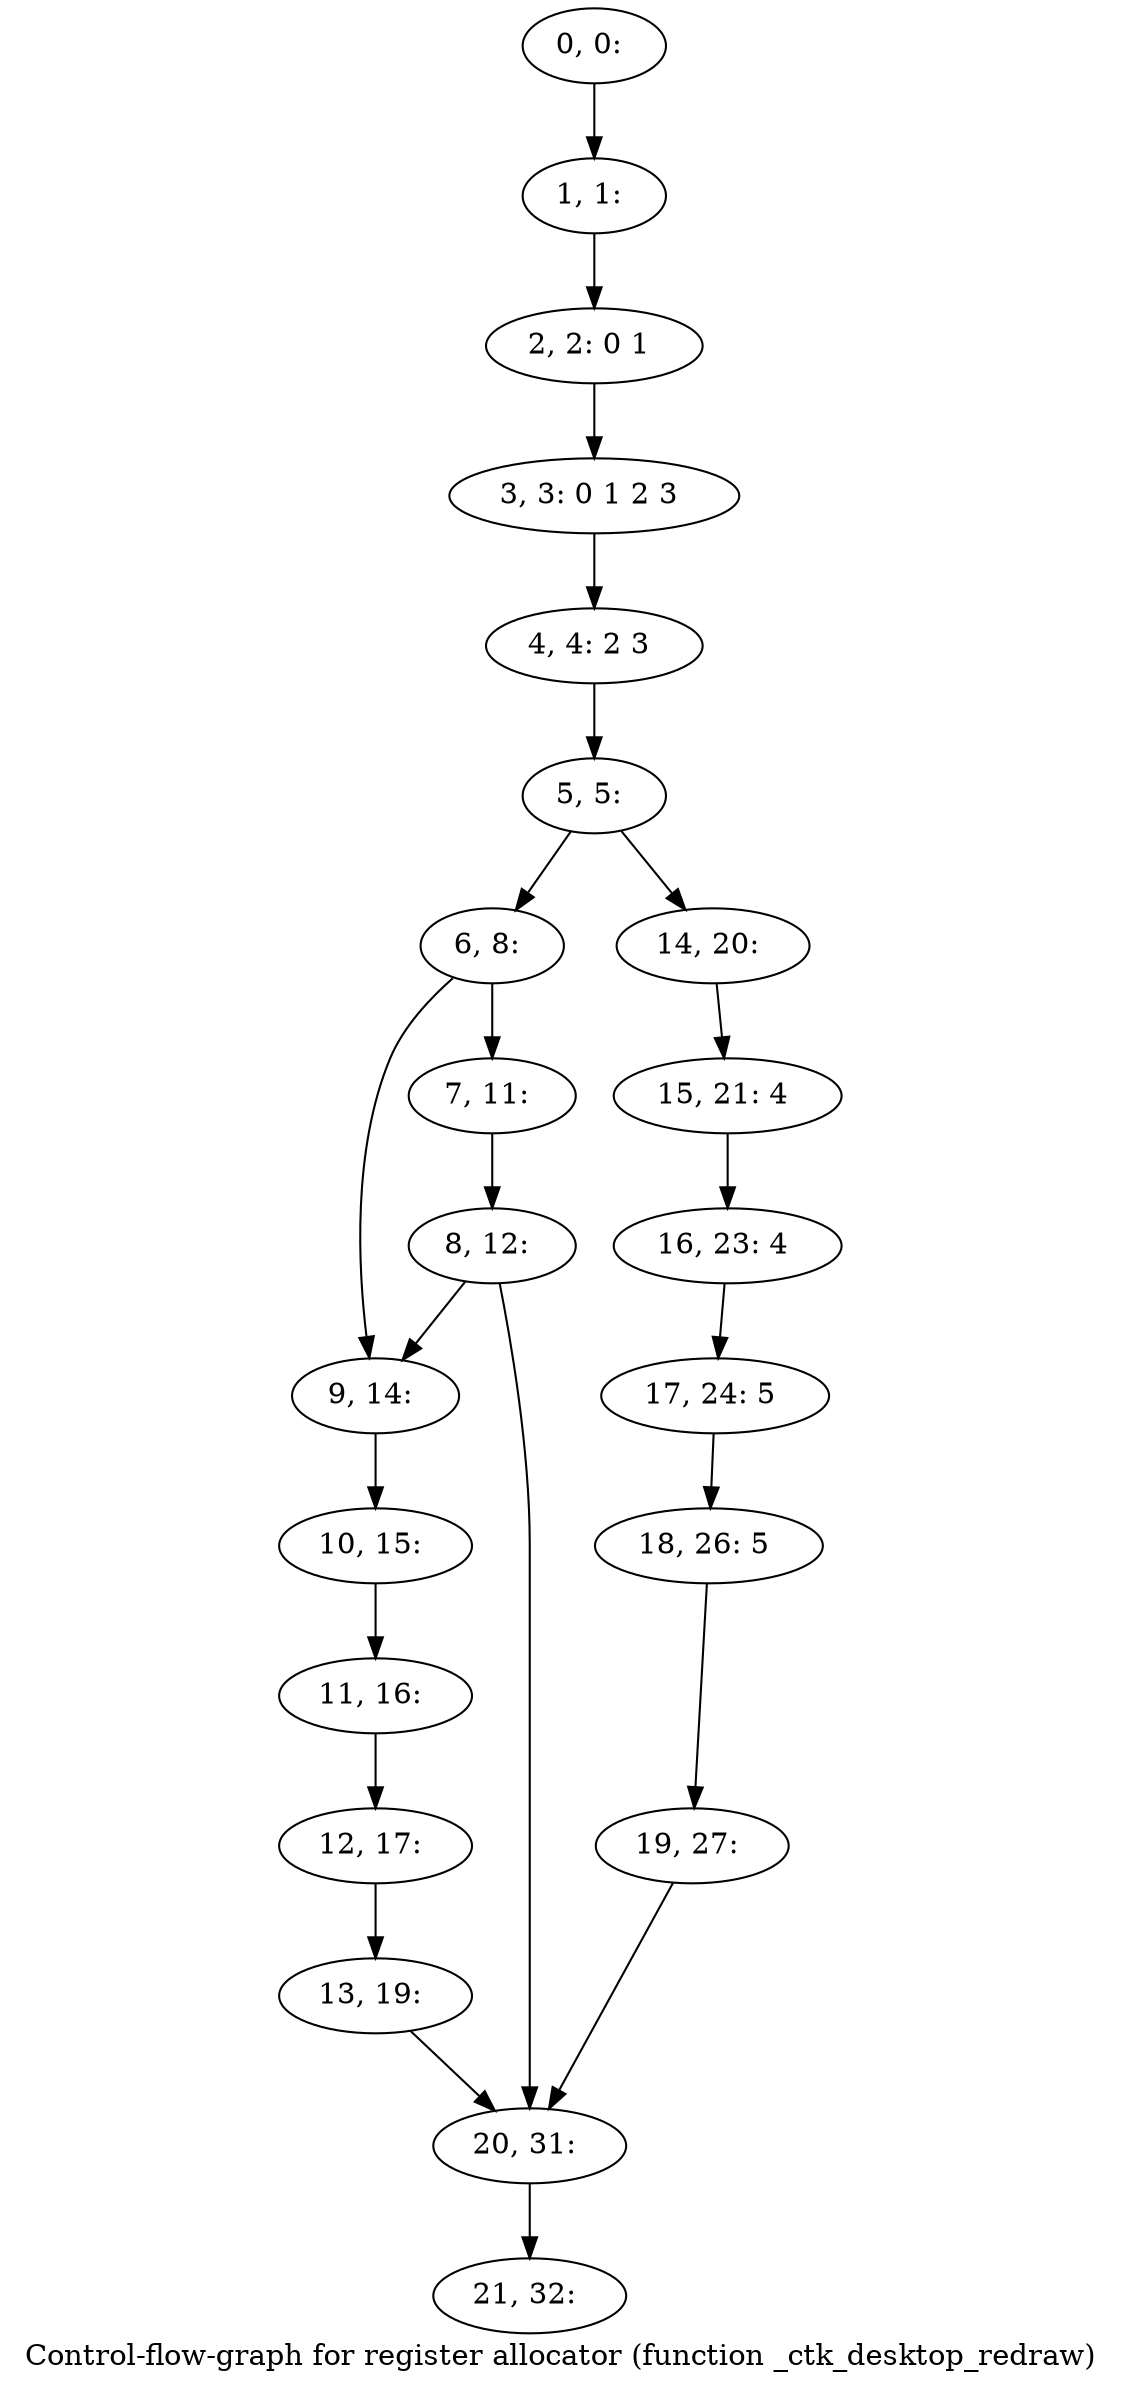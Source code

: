 digraph G {
graph [label="Control-flow-graph for register allocator (function _ctk_desktop_redraw)"]
0[label="0, 0: "];
1[label="1, 1: "];
2[label="2, 2: 0 1 "];
3[label="3, 3: 0 1 2 3 "];
4[label="4, 4: 2 3 "];
5[label="5, 5: "];
6[label="6, 8: "];
7[label="7, 11: "];
8[label="8, 12: "];
9[label="9, 14: "];
10[label="10, 15: "];
11[label="11, 16: "];
12[label="12, 17: "];
13[label="13, 19: "];
14[label="14, 20: "];
15[label="15, 21: 4 "];
16[label="16, 23: 4 "];
17[label="17, 24: 5 "];
18[label="18, 26: 5 "];
19[label="19, 27: "];
20[label="20, 31: "];
21[label="21, 32: "];
0->1 ;
1->2 ;
2->3 ;
3->4 ;
4->5 ;
5->6 ;
5->14 ;
6->7 ;
6->9 ;
7->8 ;
8->9 ;
8->20 ;
9->10 ;
10->11 ;
11->12 ;
12->13 ;
13->20 ;
14->15 ;
15->16 ;
16->17 ;
17->18 ;
18->19 ;
19->20 ;
20->21 ;
}
